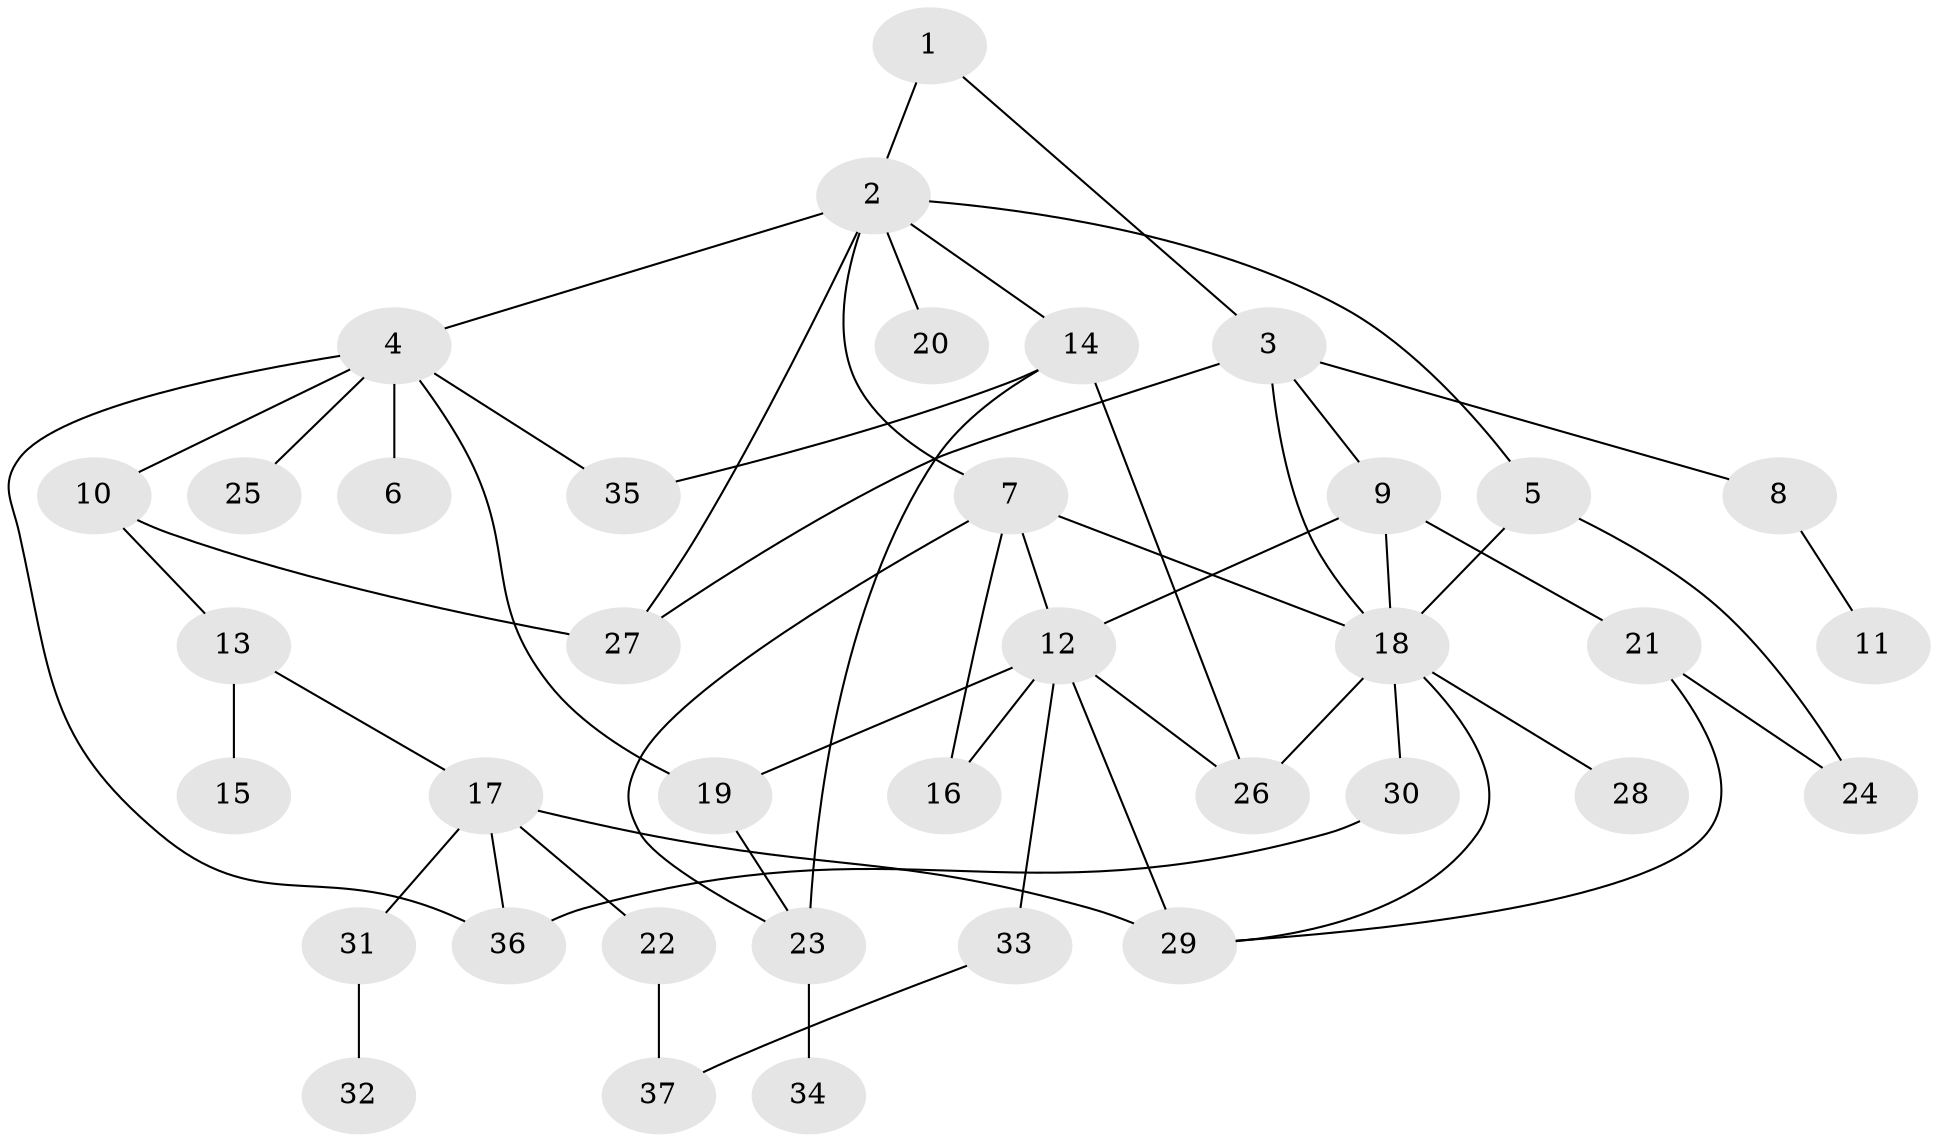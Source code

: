 // original degree distribution, {3: 0.2876712328767123, 9: 0.0136986301369863, 6: 0.0136986301369863, 8: 0.0136986301369863, 2: 0.2602739726027397, 4: 0.1095890410958904, 5: 0.0410958904109589, 1: 0.2602739726027397}
// Generated by graph-tools (version 1.1) at 2025/34/03/09/25 02:34:28]
// undirected, 37 vertices, 56 edges
graph export_dot {
graph [start="1"]
  node [color=gray90,style=filled];
  1;
  2;
  3;
  4;
  5;
  6;
  7;
  8;
  9;
  10;
  11;
  12;
  13;
  14;
  15;
  16;
  17;
  18;
  19;
  20;
  21;
  22;
  23;
  24;
  25;
  26;
  27;
  28;
  29;
  30;
  31;
  32;
  33;
  34;
  35;
  36;
  37;
  1 -- 2 [weight=1.0];
  1 -- 3 [weight=1.0];
  2 -- 4 [weight=1.0];
  2 -- 5 [weight=1.0];
  2 -- 7 [weight=1.0];
  2 -- 14 [weight=1.0];
  2 -- 20 [weight=1.0];
  2 -- 27 [weight=2.0];
  3 -- 8 [weight=1.0];
  3 -- 9 [weight=1.0];
  3 -- 18 [weight=1.0];
  3 -- 27 [weight=1.0];
  4 -- 6 [weight=1.0];
  4 -- 10 [weight=1.0];
  4 -- 19 [weight=1.0];
  4 -- 25 [weight=1.0];
  4 -- 35 [weight=1.0];
  4 -- 36 [weight=1.0];
  5 -- 18 [weight=1.0];
  5 -- 24 [weight=1.0];
  7 -- 12 [weight=1.0];
  7 -- 16 [weight=1.0];
  7 -- 18 [weight=1.0];
  7 -- 23 [weight=1.0];
  8 -- 11 [weight=1.0];
  9 -- 12 [weight=1.0];
  9 -- 18 [weight=1.0];
  9 -- 21 [weight=1.0];
  10 -- 13 [weight=1.0];
  10 -- 27 [weight=1.0];
  12 -- 16 [weight=1.0];
  12 -- 19 [weight=1.0];
  12 -- 26 [weight=1.0];
  12 -- 29 [weight=1.0];
  12 -- 33 [weight=1.0];
  13 -- 15 [weight=1.0];
  13 -- 17 [weight=1.0];
  14 -- 23 [weight=1.0];
  14 -- 26 [weight=1.0];
  14 -- 35 [weight=1.0];
  17 -- 22 [weight=1.0];
  17 -- 29 [weight=1.0];
  17 -- 31 [weight=1.0];
  17 -- 36 [weight=1.0];
  18 -- 26 [weight=2.0];
  18 -- 28 [weight=2.0];
  18 -- 29 [weight=1.0];
  18 -- 30 [weight=1.0];
  19 -- 23 [weight=1.0];
  21 -- 24 [weight=1.0];
  21 -- 29 [weight=1.0];
  22 -- 37 [weight=1.0];
  23 -- 34 [weight=1.0];
  30 -- 36 [weight=2.0];
  31 -- 32 [weight=1.0];
  33 -- 37 [weight=1.0];
}
